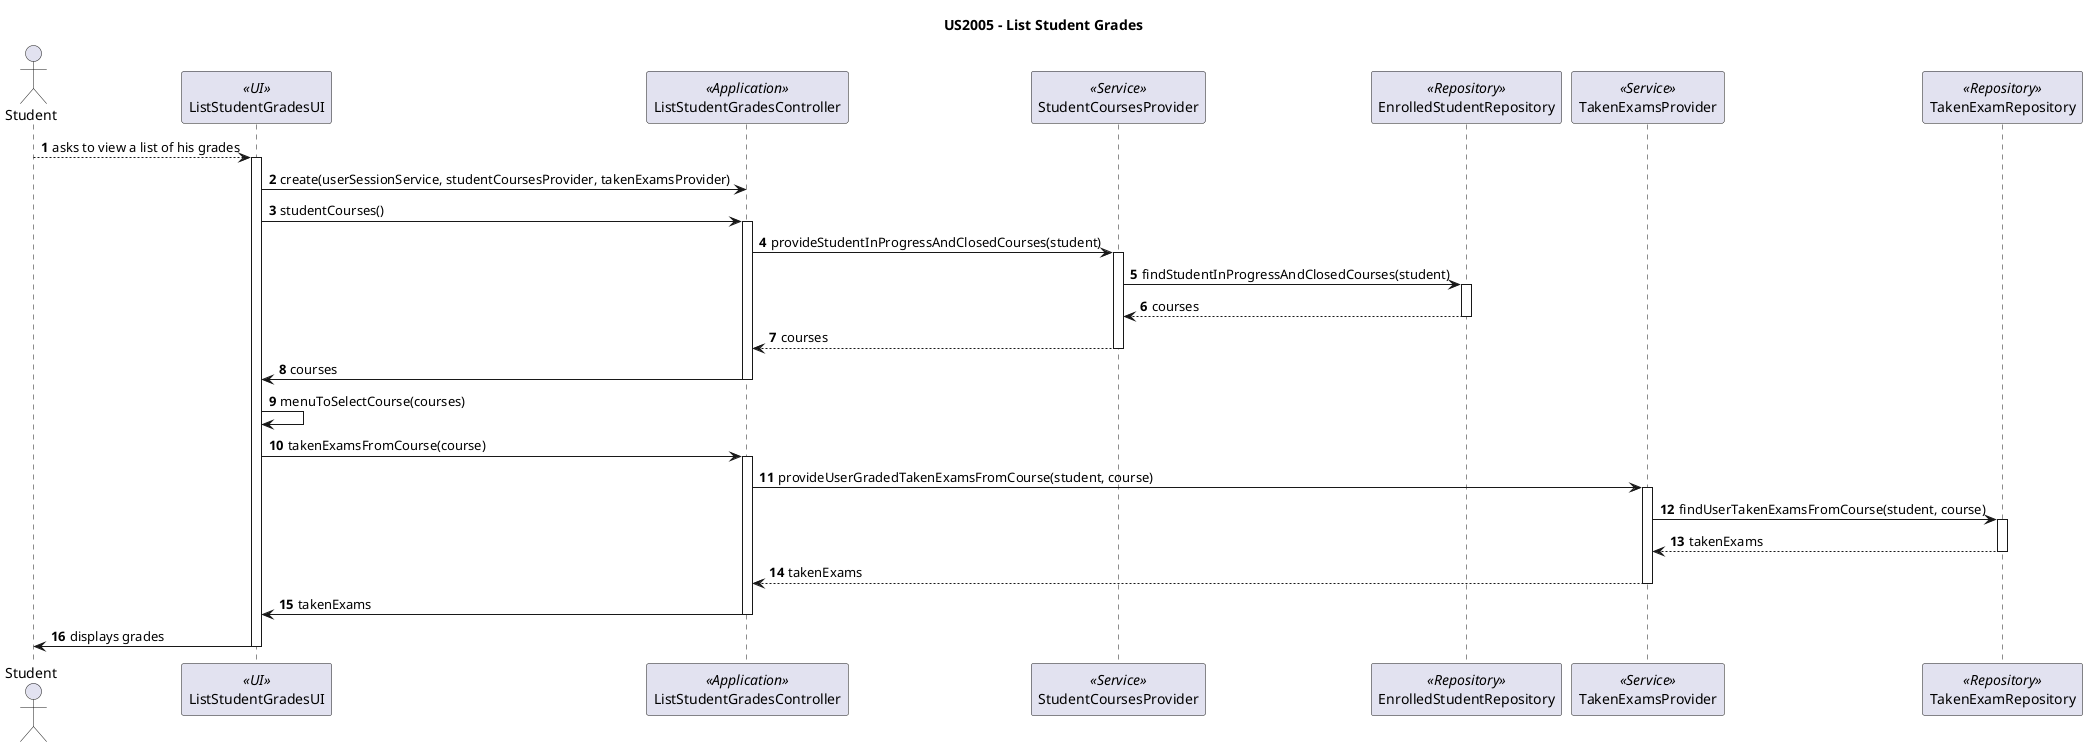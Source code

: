 @startuml

title US2005 - List Student Grades

autonumber
skinparam shadowing false

actor Student as S
participant "ListStudentGradesUI" as UI <<UI>>
participant "ListStudentGradesController" as LC <<Application>>
participant "StudentCoursesProvider" as SS <<Service>>
participant "EnrolledStudentRepository" as CR <<Repository>>
participant "TakenExamsProvider" as CS <<Service>>
participant "TakenExamRepository" as ER <<Repository>>

S --> UI : asks to view a list of his grades

activate UI

UI -> LC: create(userSessionService, studentCoursesProvider, takenExamsProvider)

UI -> LC: studentCourses()

activate LC

LC -> SS: provideStudentInProgressAndClosedCourses(student)

activate SS

SS -> CR: findStudentInProgressAndClosedCourses(student)

activate CR

CR --> SS: courses

deactivate CR

SS --> LC: courses

deactivate SS

LC -> UI: courses

deactivate LC

UI -> UI: menuToSelectCourse(courses)

UI -> LC: takenExamsFromCourse(course)

activate LC

LC -> CS: provideUserGradedTakenExamsFromCourse(student, course)

activate CS

CS -> ER: findUserTakenExamsFromCourse(student, course)

activate ER

ER --> CS: takenExams

deactivate ER

CS --> LC: takenExams

deactivate CS

LC -> UI: takenExams

deactivate LC

UI -> S : displays grades



deactivate UI

@enduml